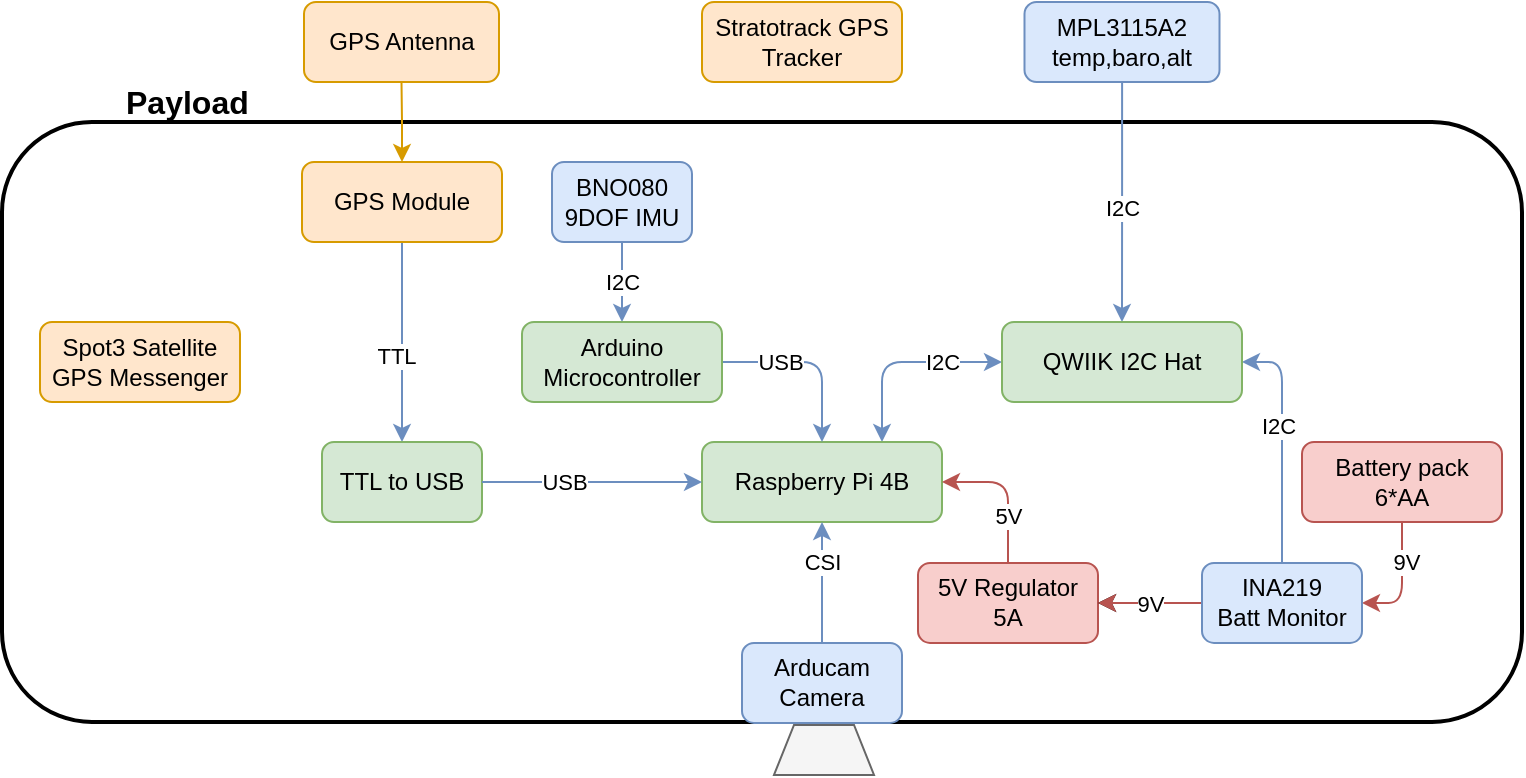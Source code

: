 <mxfile version="14.5.4" type="device"><diagram id="BqMgc22p3uPSSHtLeOTB" name="System Diagram"><mxGraphModel dx="947" dy="495" grid="0" gridSize="10" guides="1" tooltips="1" connect="1" arrows="1" fold="1" page="0" pageScale="1" pageWidth="850" pageHeight="1100" math="0" shadow="0"><root><mxCell id="0"/><mxCell id="1" parent="0"/><mxCell id="ZG3b1VD8Lx3KR9wgeoZS-3" value="" style="rounded=1;whiteSpace=wrap;html=1;fillColor=none;strokeWidth=2;" parent="1" vertex="1"><mxGeometry x="40" y="220" width="760" height="300" as="geometry"/></mxCell><mxCell id="e1Iz64HVO4kIWuqp5HeH-28" style="edgeStyle=orthogonalEdgeStyle;rounded=1;orthogonalLoop=1;jettySize=auto;html=1;startArrow=classic;startFill=1;fontColor=#000000;fillColor=#dae8fc;strokeColor=#6c8ebf;exitX=0.75;exitY=0;exitDx=0;exitDy=0;" parent="1" source="ZG3b1VD8Lx3KR9wgeoZS-1" edge="1"><mxGeometry relative="1" as="geometry"><mxPoint x="540" y="340" as="targetPoint"/><Array as="points"><mxPoint x="480" y="340"/></Array></mxGeometry></mxCell><mxCell id="L6RUAghTkSGY4Ql8EzAZ-4" value="I2C" style="edgeLabel;html=1;align=center;verticalAlign=middle;resizable=0;points=[];" parent="e1Iz64HVO4kIWuqp5HeH-28" vertex="1" connectable="0"><mxGeometry x="0.157" relative="1" as="geometry"><mxPoint x="12.07" as="offset"/></mxGeometry></mxCell><mxCell id="43YvNaBRFcujJrsckl5S-5" style="edgeStyle=orthogonalEdgeStyle;rounded=0;orthogonalLoop=1;jettySize=auto;html=1;exitX=0.5;exitY=0;exitDx=0;exitDy=0;entryX=0.5;entryY=1;entryDx=0;entryDy=0;startArrow=classic;startFill=1;endArrow=none;endFill=0;fillColor=#dae8fc;strokeColor=#6c8ebf;" parent="1" source="43YvNaBRFcujJrsckl5S-8" target="43YvNaBRFcujJrsckl5S-4" edge="1"><mxGeometry relative="1" as="geometry"/></mxCell><mxCell id="43YvNaBRFcujJrsckl5S-11" value="TTL" style="edgeLabel;html=1;align=center;verticalAlign=middle;resizable=0;points=[];" parent="43YvNaBRFcujJrsckl5S-5" vertex="1" connectable="0"><mxGeometry x="-0.132" relative="1" as="geometry"><mxPoint x="-3.1" as="offset"/></mxGeometry></mxCell><mxCell id="ZG3b1VD8Lx3KR9wgeoZS-1" value="Raspberry Pi 4B" style="rounded=1;whiteSpace=wrap;html=1;fillColor=#d5e8d4;strokeColor=#82b366;" parent="1" vertex="1"><mxGeometry x="390" y="380" width="120" height="40" as="geometry"/></mxCell><mxCell id="e1Iz64HVO4kIWuqp5HeH-25" style="edgeStyle=orthogonalEdgeStyle;rounded=0;orthogonalLoop=1;jettySize=auto;html=1;startArrow=none;startFill=0;fontColor=#EA6B66;fillColor=#dae8fc;strokeColor=#6c8ebf;entryX=0.5;entryY=1;entryDx=0;entryDy=0;exitX=0.5;exitY=0;exitDx=0;exitDy=0;" parent="1" source="ZG3b1VD8Lx3KR9wgeoZS-4" target="ZG3b1VD8Lx3KR9wgeoZS-1" edge="1"><mxGeometry relative="1" as="geometry"><mxPoint x="220" y="420" as="targetPoint"/><Array as="points"><mxPoint x="450" y="420"/></Array></mxGeometry></mxCell><mxCell id="e1Iz64HVO4kIWuqp5HeH-27" value="CSI" style="edgeLabel;html=1;align=center;verticalAlign=middle;resizable=0;points=[];fontColor=#000000;" parent="e1Iz64HVO4kIWuqp5HeH-25" vertex="1" connectable="0"><mxGeometry x="-0.329" relative="1" as="geometry"><mxPoint y="-20" as="offset"/></mxGeometry></mxCell><mxCell id="ZG3b1VD8Lx3KR9wgeoZS-4" value="Arducam&lt;br&gt;Camera" style="rounded=1;whiteSpace=wrap;html=1;fillColor=#dae8fc;strokeColor=#6c8ebf;" parent="1" vertex="1"><mxGeometry x="410" y="480.46" width="80" height="40" as="geometry"/></mxCell><mxCell id="vsqeOG_2nw-ZHIB86xnG-12" value="I2C" style="edgeStyle=orthogonalEdgeStyle;rounded=1;orthogonalLoop=1;jettySize=auto;html=1;entryX=0.5;entryY=0;entryDx=0;entryDy=0;startArrow=none;startFill=0;endArrow=classic;endFill=1;fillColor=#dae8fc;strokeColor=#6c8ebf;" edge="1" parent="1" source="ZG3b1VD8Lx3KR9wgeoZS-5" target="e1Iz64HVO4kIWuqp5HeH-1"><mxGeometry relative="1" as="geometry"/></mxCell><mxCell id="ZG3b1VD8Lx3KR9wgeoZS-5" value="BNO080 9DOF IMU" style="rounded=1;whiteSpace=wrap;html=1;fillColor=#dae8fc;strokeColor=#6c8ebf;" parent="1" vertex="1"><mxGeometry x="315" y="240" width="70" height="40" as="geometry"/></mxCell><mxCell id="e1Iz64HVO4kIWuqp5HeH-43" style="edgeStyle=orthogonalEdgeStyle;rounded=1;orthogonalLoop=1;jettySize=auto;html=1;startArrow=none;startFill=0;fontColor=#000000;fillColor=#dae8fc;strokeColor=#6c8ebf;" parent="1" source="ZG3b1VD8Lx3KR9wgeoZS-9" edge="1"><mxGeometry relative="1" as="geometry"><mxPoint x="600" y="320" as="targetPoint"/></mxGeometry></mxCell><mxCell id="e1Iz64HVO4kIWuqp5HeH-44" value="I2C" style="edgeLabel;html=1;align=center;verticalAlign=middle;resizable=0;points=[];fontColor=#000000;" parent="e1Iz64HVO4kIWuqp5HeH-43" vertex="1" connectable="0"><mxGeometry x="-0.111" y="-3" relative="1" as="geometry"><mxPoint x="2.99" y="9.21" as="offset"/></mxGeometry></mxCell><mxCell id="ZG3b1VD8Lx3KR9wgeoZS-9" value="MPL3115A2 temp,baro,alt" style="rounded=1;whiteSpace=wrap;html=1;fillColor=#dae8fc;strokeColor=#6c8ebf;" parent="1" vertex="1"><mxGeometry x="551.25" y="160" width="97.5" height="40" as="geometry"/></mxCell><mxCell id="vsqeOG_2nw-ZHIB86xnG-3" style="edgeStyle=orthogonalEdgeStyle;rounded=1;orthogonalLoop=1;jettySize=auto;html=1;exitX=0.5;exitY=1;exitDx=0;exitDy=0;entryX=1;entryY=0.5;entryDx=0;entryDy=0;fillColor=#f8cecc;strokeColor=#b85450;" edge="1" parent="1" source="ZG3b1VD8Lx3KR9wgeoZS-18" target="vsqeOG_2nw-ZHIB86xnG-2"><mxGeometry relative="1" as="geometry"/></mxCell><mxCell id="vsqeOG_2nw-ZHIB86xnG-6" value="9V" style="edgeLabel;html=1;align=center;verticalAlign=middle;resizable=0;points=[];" vertex="1" connectable="0" parent="vsqeOG_2nw-ZHIB86xnG-3"><mxGeometry x="-0.354" y="2" relative="1" as="geometry"><mxPoint as="offset"/></mxGeometry></mxCell><mxCell id="ZG3b1VD8Lx3KR9wgeoZS-18" value="Battery pack&lt;br&gt;6*AA" style="rounded=1;whiteSpace=wrap;html=1;fillColor=#f8cecc;strokeColor=#b85450;" parent="1" vertex="1"><mxGeometry x="690" y="380" width="100" height="40" as="geometry"/></mxCell><mxCell id="vsqeOG_2nw-ZHIB86xnG-11" style="edgeStyle=orthogonalEdgeStyle;rounded=1;orthogonalLoop=1;jettySize=auto;html=1;entryX=0.5;entryY=0;entryDx=0;entryDy=0;startArrow=none;startFill=0;endArrow=classic;endFill=1;exitX=1;exitY=0.5;exitDx=0;exitDy=0;fillColor=#dae8fc;strokeColor=#6c8ebf;" edge="1" parent="1" source="e1Iz64HVO4kIWuqp5HeH-1" target="ZG3b1VD8Lx3KR9wgeoZS-1"><mxGeometry relative="1" as="geometry"/></mxCell><mxCell id="vsqeOG_2nw-ZHIB86xnG-13" value="USB" style="edgeLabel;html=1;align=center;verticalAlign=middle;resizable=0;points=[];" vertex="1" connectable="0" parent="vsqeOG_2nw-ZHIB86xnG-11"><mxGeometry x="-0.352" relative="1" as="geometry"><mxPoint as="offset"/></mxGeometry></mxCell><mxCell id="e1Iz64HVO4kIWuqp5HeH-1" value="Arduino&lt;br&gt;Microcontroller" style="rounded=1;whiteSpace=wrap;html=1;fillColor=#d5e8d4;strokeColor=#82b366;" parent="1" vertex="1"><mxGeometry x="300" y="320" width="100" height="40" as="geometry"/></mxCell><mxCell id="vsqeOG_2nw-ZHIB86xnG-9" style="edgeStyle=orthogonalEdgeStyle;rounded=1;orthogonalLoop=1;jettySize=auto;html=1;exitX=1;exitY=0.5;exitDx=0;exitDy=0;entryX=0.5;entryY=0;entryDx=0;entryDy=0;endArrow=none;endFill=0;startArrow=classic;startFill=1;fillColor=#dae8fc;strokeColor=#6c8ebf;" edge="1" parent="1" source="e1Iz64HVO4kIWuqp5HeH-22" target="vsqeOG_2nw-ZHIB86xnG-2"><mxGeometry relative="1" as="geometry"/></mxCell><mxCell id="vsqeOG_2nw-ZHIB86xnG-10" value="I2C" style="edgeLabel;html=1;align=center;verticalAlign=middle;resizable=0;points=[];" vertex="1" connectable="0" parent="vsqeOG_2nw-ZHIB86xnG-9"><mxGeometry x="-0.138" y="-2" relative="1" as="geometry"><mxPoint as="offset"/></mxGeometry></mxCell><mxCell id="e1Iz64HVO4kIWuqp5HeH-22" value="QWIIK I2C Hat" style="rounded=1;whiteSpace=wrap;html=1;fillColor=#d5e8d4;strokeColor=#82b366;" parent="1" vertex="1"><mxGeometry x="540" y="320" width="120" height="40" as="geometry"/></mxCell><mxCell id="e1Iz64HVO4kIWuqp5HeH-35" value="&lt;span style=&quot;text-align: left&quot;&gt;Spot3 Satellite GPS Messenger&lt;/span&gt;" style="rounded=1;whiteSpace=wrap;html=1;fillColor=#ffe6cc;strokeColor=#d79b00;" parent="1" vertex="1"><mxGeometry x="59" y="320" width="100" height="40" as="geometry"/></mxCell><mxCell id="e1Iz64HVO4kIWuqp5HeH-56" value="Payload" style="text;html=1;align=left;verticalAlign=middle;resizable=0;points=[];autosize=1;fontStyle=1;fontSize=16;" parent="1" vertex="1"><mxGeometry x="100" y="200" width="80" height="20" as="geometry"/></mxCell><mxCell id="e1Iz64HVO4kIWuqp5HeH-59" value="" style="shape=trapezoid;perimeter=trapezoidPerimeter;whiteSpace=wrap;html=1;fixedSize=1;strokeColor=#666666;strokeWidth=1;fillColor=#f5f5f5;fontSize=16;fontColor=#333333;align=left;rotation=0;size=10;" parent="1" vertex="1"><mxGeometry x="426" y="521.46" width="50" height="25" as="geometry"/></mxCell><mxCell id="XyG4tmDc6bosKDVdDLGQ-1" style="edgeStyle=orthogonalEdgeStyle;rounded=1;orthogonalLoop=1;jettySize=auto;html=1;exitX=0.5;exitY=0;exitDx=0;exitDy=0;entryX=1;entryY=0.5;entryDx=0;entryDy=0;fillColor=#f8cecc;strokeColor=#b85450;" parent="1" source="L6RUAghTkSGY4Ql8EzAZ-7" target="ZG3b1VD8Lx3KR9wgeoZS-1" edge="1"><mxGeometry relative="1" as="geometry"/></mxCell><mxCell id="XyG4tmDc6bosKDVdDLGQ-2" value="5V" style="edgeLabel;html=1;align=center;verticalAlign=middle;resizable=0;points=[];" parent="XyG4tmDc6bosKDVdDLGQ-1" vertex="1" connectable="0"><mxGeometry x="-0.073" y="-1" relative="1" as="geometry"><mxPoint x="-1" y="10.33" as="offset"/></mxGeometry></mxCell><mxCell id="L6RUAghTkSGY4Ql8EzAZ-7" value="5V Regulator&lt;br&gt;5A" style="rounded=1;whiteSpace=wrap;html=1;fillColor=#f8cecc;strokeColor=#b85450;" parent="1" vertex="1"><mxGeometry x="498" y="440.46" width="90" height="40" as="geometry"/></mxCell><mxCell id="43YvNaBRFcujJrsckl5S-7" style="edgeStyle=orthogonalEdgeStyle;rounded=0;orthogonalLoop=1;jettySize=auto;html=1;exitX=0.5;exitY=0;exitDx=0;exitDy=0;startArrow=classic;startFill=1;endArrow=none;endFill=0;fillColor=#ffe6cc;strokeColor=#d79b00;entryX=0.5;entryY=1;entryDx=0;entryDy=0;" parent="1" source="43YvNaBRFcujJrsckl5S-4" target="43YvNaBRFcujJrsckl5S-6" edge="1"><mxGeometry relative="1" as="geometry"/></mxCell><mxCell id="43YvNaBRFcujJrsckl5S-4" value="&lt;span style=&quot;text-align: left&quot;&gt;GPS Module&lt;/span&gt;" style="rounded=1;whiteSpace=wrap;html=1;fillColor=#ffe6cc;strokeColor=#d79b00;" parent="1" vertex="1"><mxGeometry x="190" y="240" width="100" height="40" as="geometry"/></mxCell><mxCell id="43YvNaBRFcujJrsckl5S-6" value="GPS Antenna" style="rounded=1;whiteSpace=wrap;html=1;fillColor=#ffe6cc;strokeColor=#d79b00;" parent="1" vertex="1"><mxGeometry x="191" y="160" width="97.5" height="40" as="geometry"/></mxCell><mxCell id="43YvNaBRFcujJrsckl5S-8" value="TTL to USB" style="rounded=1;whiteSpace=wrap;html=1;fillColor=#d5e8d4;strokeColor=#82b366;" parent="1" vertex="1"><mxGeometry x="200" y="380" width="80" height="40" as="geometry"/></mxCell><mxCell id="43YvNaBRFcujJrsckl5S-9" style="edgeStyle=orthogonalEdgeStyle;rounded=0;orthogonalLoop=1;jettySize=auto;html=1;exitX=0;exitY=0.5;exitDx=0;exitDy=0;entryX=1;entryY=0.5;entryDx=0;entryDy=0;startArrow=classic;startFill=1;endArrow=none;endFill=0;fillColor=#dae8fc;strokeColor=#6c8ebf;" parent="1" source="ZG3b1VD8Lx3KR9wgeoZS-1" target="43YvNaBRFcujJrsckl5S-8" edge="1"><mxGeometry relative="1" as="geometry"><mxPoint x="390" y="400" as="sourcePoint"/><mxPoint x="178.5" y="400" as="targetPoint"/></mxGeometry></mxCell><mxCell id="43YvNaBRFcujJrsckl5S-10" value="USB" style="edgeLabel;html=1;align=center;verticalAlign=middle;resizable=0;points=[];" parent="43YvNaBRFcujJrsckl5S-9" vertex="1" connectable="0"><mxGeometry x="0.423" y="-2" relative="1" as="geometry"><mxPoint x="9.66" y="2" as="offset"/></mxGeometry></mxCell><mxCell id="vsqeOG_2nw-ZHIB86xnG-1" value="&lt;span style=&quot;text-align: left&quot;&gt;Stratotrack GPS Tracker&lt;/span&gt;" style="rounded=1;whiteSpace=wrap;html=1;fillColor=#ffe6cc;strokeColor=#d79b00;" vertex="1" parent="1"><mxGeometry x="390" y="160" width="100" height="40" as="geometry"/></mxCell><mxCell id="vsqeOG_2nw-ZHIB86xnG-4" style="edgeStyle=orthogonalEdgeStyle;rounded=0;orthogonalLoop=1;jettySize=auto;html=1;exitX=0;exitY=0.5;exitDx=0;exitDy=0;entryX=1;entryY=0.5;entryDx=0;entryDy=0;" edge="1" parent="1" source="vsqeOG_2nw-ZHIB86xnG-2" target="L6RUAghTkSGY4Ql8EzAZ-7"><mxGeometry relative="1" as="geometry"/></mxCell><mxCell id="vsqeOG_2nw-ZHIB86xnG-5" value="9V" style="edgeStyle=orthogonalEdgeStyle;rounded=1;orthogonalLoop=1;jettySize=auto;html=1;fillColor=#f8cecc;strokeColor=#b85450;" edge="1" parent="1" source="vsqeOG_2nw-ZHIB86xnG-2" target="L6RUAghTkSGY4Ql8EzAZ-7"><mxGeometry relative="1" as="geometry"><Array as="points"><mxPoint x="620" y="460"/><mxPoint x="620" y="460"/></Array></mxGeometry></mxCell><mxCell id="vsqeOG_2nw-ZHIB86xnG-2" value="INA219&lt;br&gt;Batt Monitor" style="rounded=1;whiteSpace=wrap;html=1;fillColor=#dae8fc;strokeColor=#6c8ebf;" vertex="1" parent="1"><mxGeometry x="640" y="440.46" width="80" height="40" as="geometry"/></mxCell></root></mxGraphModel></diagram></mxfile>